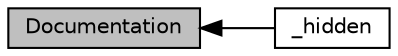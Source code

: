 digraph "Documentation"
{
  bgcolor="transparent";
  edge [fontname="Helvetica",fontsize="10",labelfontname="Helvetica",labelfontsize="10"];
  node [fontname="Helvetica",fontsize="10",shape=box];
  rankdir=LR;
  Node1 [label="Documentation",height=0.2,width=0.4,color="black", fillcolor="grey75", style="filled", fontcolor="black",tooltip=" "];
  Node2 [label="_hidden",height=0.2,width=0.4,color="black",URL="$group__module__hidden.html",tooltip=" "];
  Node1->Node2 [shape=plaintext, dir="back", style="solid"];
}
